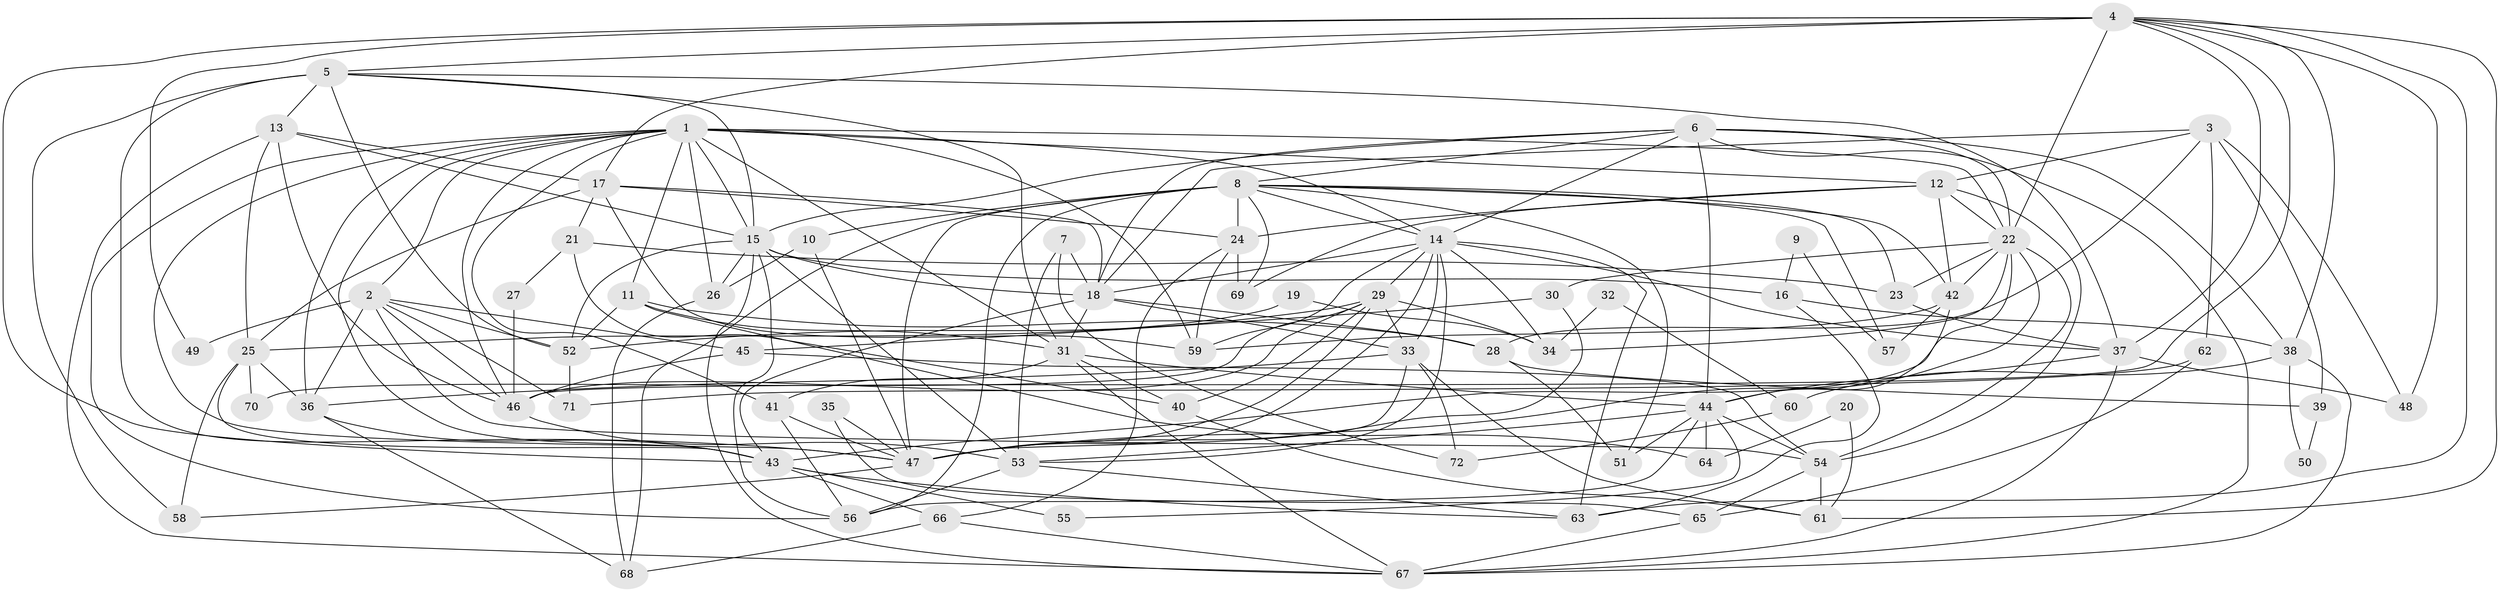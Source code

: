 // original degree distribution, {4: 0.2777777777777778, 3: 0.2916666666666667, 5: 0.18055555555555555, 8: 0.020833333333333332, 7: 0.041666666666666664, 2: 0.11805555555555555, 6: 0.06944444444444445}
// Generated by graph-tools (version 1.1) at 2025/36/03/09/25 02:36:11]
// undirected, 72 vertices, 199 edges
graph export_dot {
graph [start="1"]
  node [color=gray90,style=filled];
  1;
  2;
  3;
  4;
  5;
  6;
  7;
  8;
  9;
  10;
  11;
  12;
  13;
  14;
  15;
  16;
  17;
  18;
  19;
  20;
  21;
  22;
  23;
  24;
  25;
  26;
  27;
  28;
  29;
  30;
  31;
  32;
  33;
  34;
  35;
  36;
  37;
  38;
  39;
  40;
  41;
  42;
  43;
  44;
  45;
  46;
  47;
  48;
  49;
  50;
  51;
  52;
  53;
  54;
  55;
  56;
  57;
  58;
  59;
  60;
  61;
  62;
  63;
  64;
  65;
  66;
  67;
  68;
  69;
  70;
  71;
  72;
  1 -- 2 [weight=1.0];
  1 -- 11 [weight=1.0];
  1 -- 12 [weight=1.0];
  1 -- 14 [weight=1.0];
  1 -- 15 [weight=2.0];
  1 -- 22 [weight=1.0];
  1 -- 26 [weight=1.0];
  1 -- 31 [weight=1.0];
  1 -- 36 [weight=1.0];
  1 -- 41 [weight=1.0];
  1 -- 43 [weight=1.0];
  1 -- 46 [weight=1.0];
  1 -- 47 [weight=1.0];
  1 -- 56 [weight=1.0];
  1 -- 59 [weight=1.0];
  2 -- 36 [weight=1.0];
  2 -- 45 [weight=1.0];
  2 -- 46 [weight=1.0];
  2 -- 49 [weight=1.0];
  2 -- 52 [weight=1.0];
  2 -- 54 [weight=1.0];
  2 -- 71 [weight=1.0];
  3 -- 12 [weight=1.0];
  3 -- 18 [weight=1.0];
  3 -- 28 [weight=1.0];
  3 -- 39 [weight=1.0];
  3 -- 48 [weight=1.0];
  3 -- 62 [weight=1.0];
  4 -- 5 [weight=1.0];
  4 -- 17 [weight=1.0];
  4 -- 22 [weight=2.0];
  4 -- 37 [weight=1.0];
  4 -- 38 [weight=1.0];
  4 -- 43 [weight=2.0];
  4 -- 46 [weight=1.0];
  4 -- 48 [weight=1.0];
  4 -- 49 [weight=1.0];
  4 -- 61 [weight=1.0];
  4 -- 63 [weight=1.0];
  5 -- 13 [weight=1.0];
  5 -- 15 [weight=1.0];
  5 -- 31 [weight=1.0];
  5 -- 37 [weight=1.0];
  5 -- 47 [weight=2.0];
  5 -- 52 [weight=1.0];
  5 -- 58 [weight=1.0];
  6 -- 8 [weight=1.0];
  6 -- 14 [weight=1.0];
  6 -- 15 [weight=1.0];
  6 -- 18 [weight=1.0];
  6 -- 22 [weight=1.0];
  6 -- 38 [weight=1.0];
  6 -- 44 [weight=1.0];
  6 -- 67 [weight=1.0];
  7 -- 18 [weight=1.0];
  7 -- 53 [weight=1.0];
  7 -- 72 [weight=1.0];
  8 -- 10 [weight=1.0];
  8 -- 14 [weight=1.0];
  8 -- 23 [weight=2.0];
  8 -- 24 [weight=6.0];
  8 -- 42 [weight=1.0];
  8 -- 47 [weight=1.0];
  8 -- 51 [weight=1.0];
  8 -- 56 [weight=1.0];
  8 -- 57 [weight=1.0];
  8 -- 68 [weight=1.0];
  8 -- 69 [weight=1.0];
  9 -- 16 [weight=1.0];
  9 -- 57 [weight=1.0];
  10 -- 26 [weight=1.0];
  10 -- 47 [weight=1.0];
  11 -- 28 [weight=1.0];
  11 -- 31 [weight=1.0];
  11 -- 52 [weight=1.0];
  11 -- 64 [weight=1.0];
  12 -- 22 [weight=1.0];
  12 -- 24 [weight=1.0];
  12 -- 42 [weight=1.0];
  12 -- 54 [weight=1.0];
  12 -- 69 [weight=1.0];
  13 -- 15 [weight=1.0];
  13 -- 17 [weight=1.0];
  13 -- 25 [weight=1.0];
  13 -- 46 [weight=1.0];
  13 -- 67 [weight=1.0];
  14 -- 18 [weight=1.0];
  14 -- 29 [weight=1.0];
  14 -- 33 [weight=1.0];
  14 -- 34 [weight=1.0];
  14 -- 37 [weight=1.0];
  14 -- 47 [weight=1.0];
  14 -- 53 [weight=1.0];
  14 -- 59 [weight=1.0];
  14 -- 63 [weight=1.0];
  15 -- 16 [weight=1.0];
  15 -- 18 [weight=1.0];
  15 -- 26 [weight=1.0];
  15 -- 52 [weight=1.0];
  15 -- 53 [weight=1.0];
  15 -- 56 [weight=1.0];
  15 -- 67 [weight=1.0];
  16 -- 38 [weight=1.0];
  16 -- 63 [weight=1.0];
  17 -- 18 [weight=1.0];
  17 -- 21 [weight=1.0];
  17 -- 24 [weight=1.0];
  17 -- 25 [weight=1.0];
  17 -- 59 [weight=1.0];
  18 -- 28 [weight=1.0];
  18 -- 31 [weight=1.0];
  18 -- 33 [weight=1.0];
  18 -- 43 [weight=2.0];
  19 -- 25 [weight=1.0];
  19 -- 34 [weight=1.0];
  20 -- 61 [weight=1.0];
  20 -- 64 [weight=1.0];
  21 -- 23 [weight=1.0];
  21 -- 27 [weight=1.0];
  21 -- 40 [weight=1.0];
  22 -- 23 [weight=1.0];
  22 -- 30 [weight=1.0];
  22 -- 34 [weight=1.0];
  22 -- 42 [weight=1.0];
  22 -- 43 [weight=2.0];
  22 -- 47 [weight=1.0];
  22 -- 54 [weight=1.0];
  23 -- 37 [weight=1.0];
  24 -- 59 [weight=1.0];
  24 -- 66 [weight=1.0];
  24 -- 69 [weight=1.0];
  25 -- 36 [weight=1.0];
  25 -- 43 [weight=1.0];
  25 -- 58 [weight=1.0];
  25 -- 70 [weight=1.0];
  26 -- 68 [weight=1.0];
  27 -- 46 [weight=1.0];
  28 -- 39 [weight=1.0];
  28 -- 51 [weight=1.0];
  29 -- 33 [weight=1.0];
  29 -- 34 [weight=1.0];
  29 -- 40 [weight=1.0];
  29 -- 46 [weight=1.0];
  29 -- 47 [weight=2.0];
  29 -- 52 [weight=1.0];
  29 -- 70 [weight=1.0];
  30 -- 45 [weight=1.0];
  30 -- 47 [weight=1.0];
  31 -- 40 [weight=1.0];
  31 -- 41 [weight=1.0];
  31 -- 44 [weight=1.0];
  31 -- 67 [weight=1.0];
  32 -- 34 [weight=1.0];
  32 -- 60 [weight=1.0];
  33 -- 36 [weight=1.0];
  33 -- 47 [weight=1.0];
  33 -- 61 [weight=1.0];
  33 -- 72 [weight=1.0];
  35 -- 47 [weight=1.0];
  35 -- 65 [weight=1.0];
  36 -- 43 [weight=1.0];
  36 -- 68 [weight=1.0];
  37 -- 44 [weight=1.0];
  37 -- 48 [weight=2.0];
  37 -- 67 [weight=1.0];
  38 -- 50 [weight=1.0];
  38 -- 60 [weight=1.0];
  38 -- 67 [weight=1.0];
  39 -- 50 [weight=1.0];
  40 -- 61 [weight=1.0];
  41 -- 47 [weight=1.0];
  41 -- 56 [weight=1.0];
  42 -- 44 [weight=1.0];
  42 -- 57 [weight=1.0];
  42 -- 59 [weight=1.0];
  43 -- 55 [weight=1.0];
  43 -- 63 [weight=1.0];
  43 -- 66 [weight=1.0];
  44 -- 51 [weight=1.0];
  44 -- 53 [weight=1.0];
  44 -- 54 [weight=1.0];
  44 -- 55 [weight=2.0];
  44 -- 56 [weight=1.0];
  44 -- 64 [weight=1.0];
  45 -- 46 [weight=1.0];
  45 -- 54 [weight=1.0];
  46 -- 53 [weight=1.0];
  47 -- 58 [weight=1.0];
  52 -- 71 [weight=1.0];
  53 -- 56 [weight=1.0];
  53 -- 63 [weight=1.0];
  54 -- 61 [weight=1.0];
  54 -- 65 [weight=1.0];
  60 -- 72 [weight=1.0];
  62 -- 65 [weight=1.0];
  62 -- 71 [weight=1.0];
  65 -- 67 [weight=1.0];
  66 -- 67 [weight=1.0];
  66 -- 68 [weight=1.0];
}
